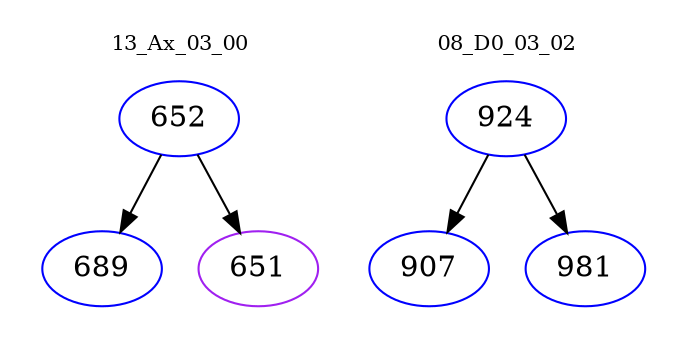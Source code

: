 digraph{
subgraph cluster_0 {
color = white
label = "13_Ax_03_00";
fontsize=10;
T0_652 [label="652", color="blue"]
T0_652 -> T0_689 [color="black"]
T0_689 [label="689", color="blue"]
T0_652 -> T0_651 [color="black"]
T0_651 [label="651", color="purple"]
}
subgraph cluster_1 {
color = white
label = "08_D0_03_02";
fontsize=10;
T1_924 [label="924", color="blue"]
T1_924 -> T1_907 [color="black"]
T1_907 [label="907", color="blue"]
T1_924 -> T1_981 [color="black"]
T1_981 [label="981", color="blue"]
}
}
